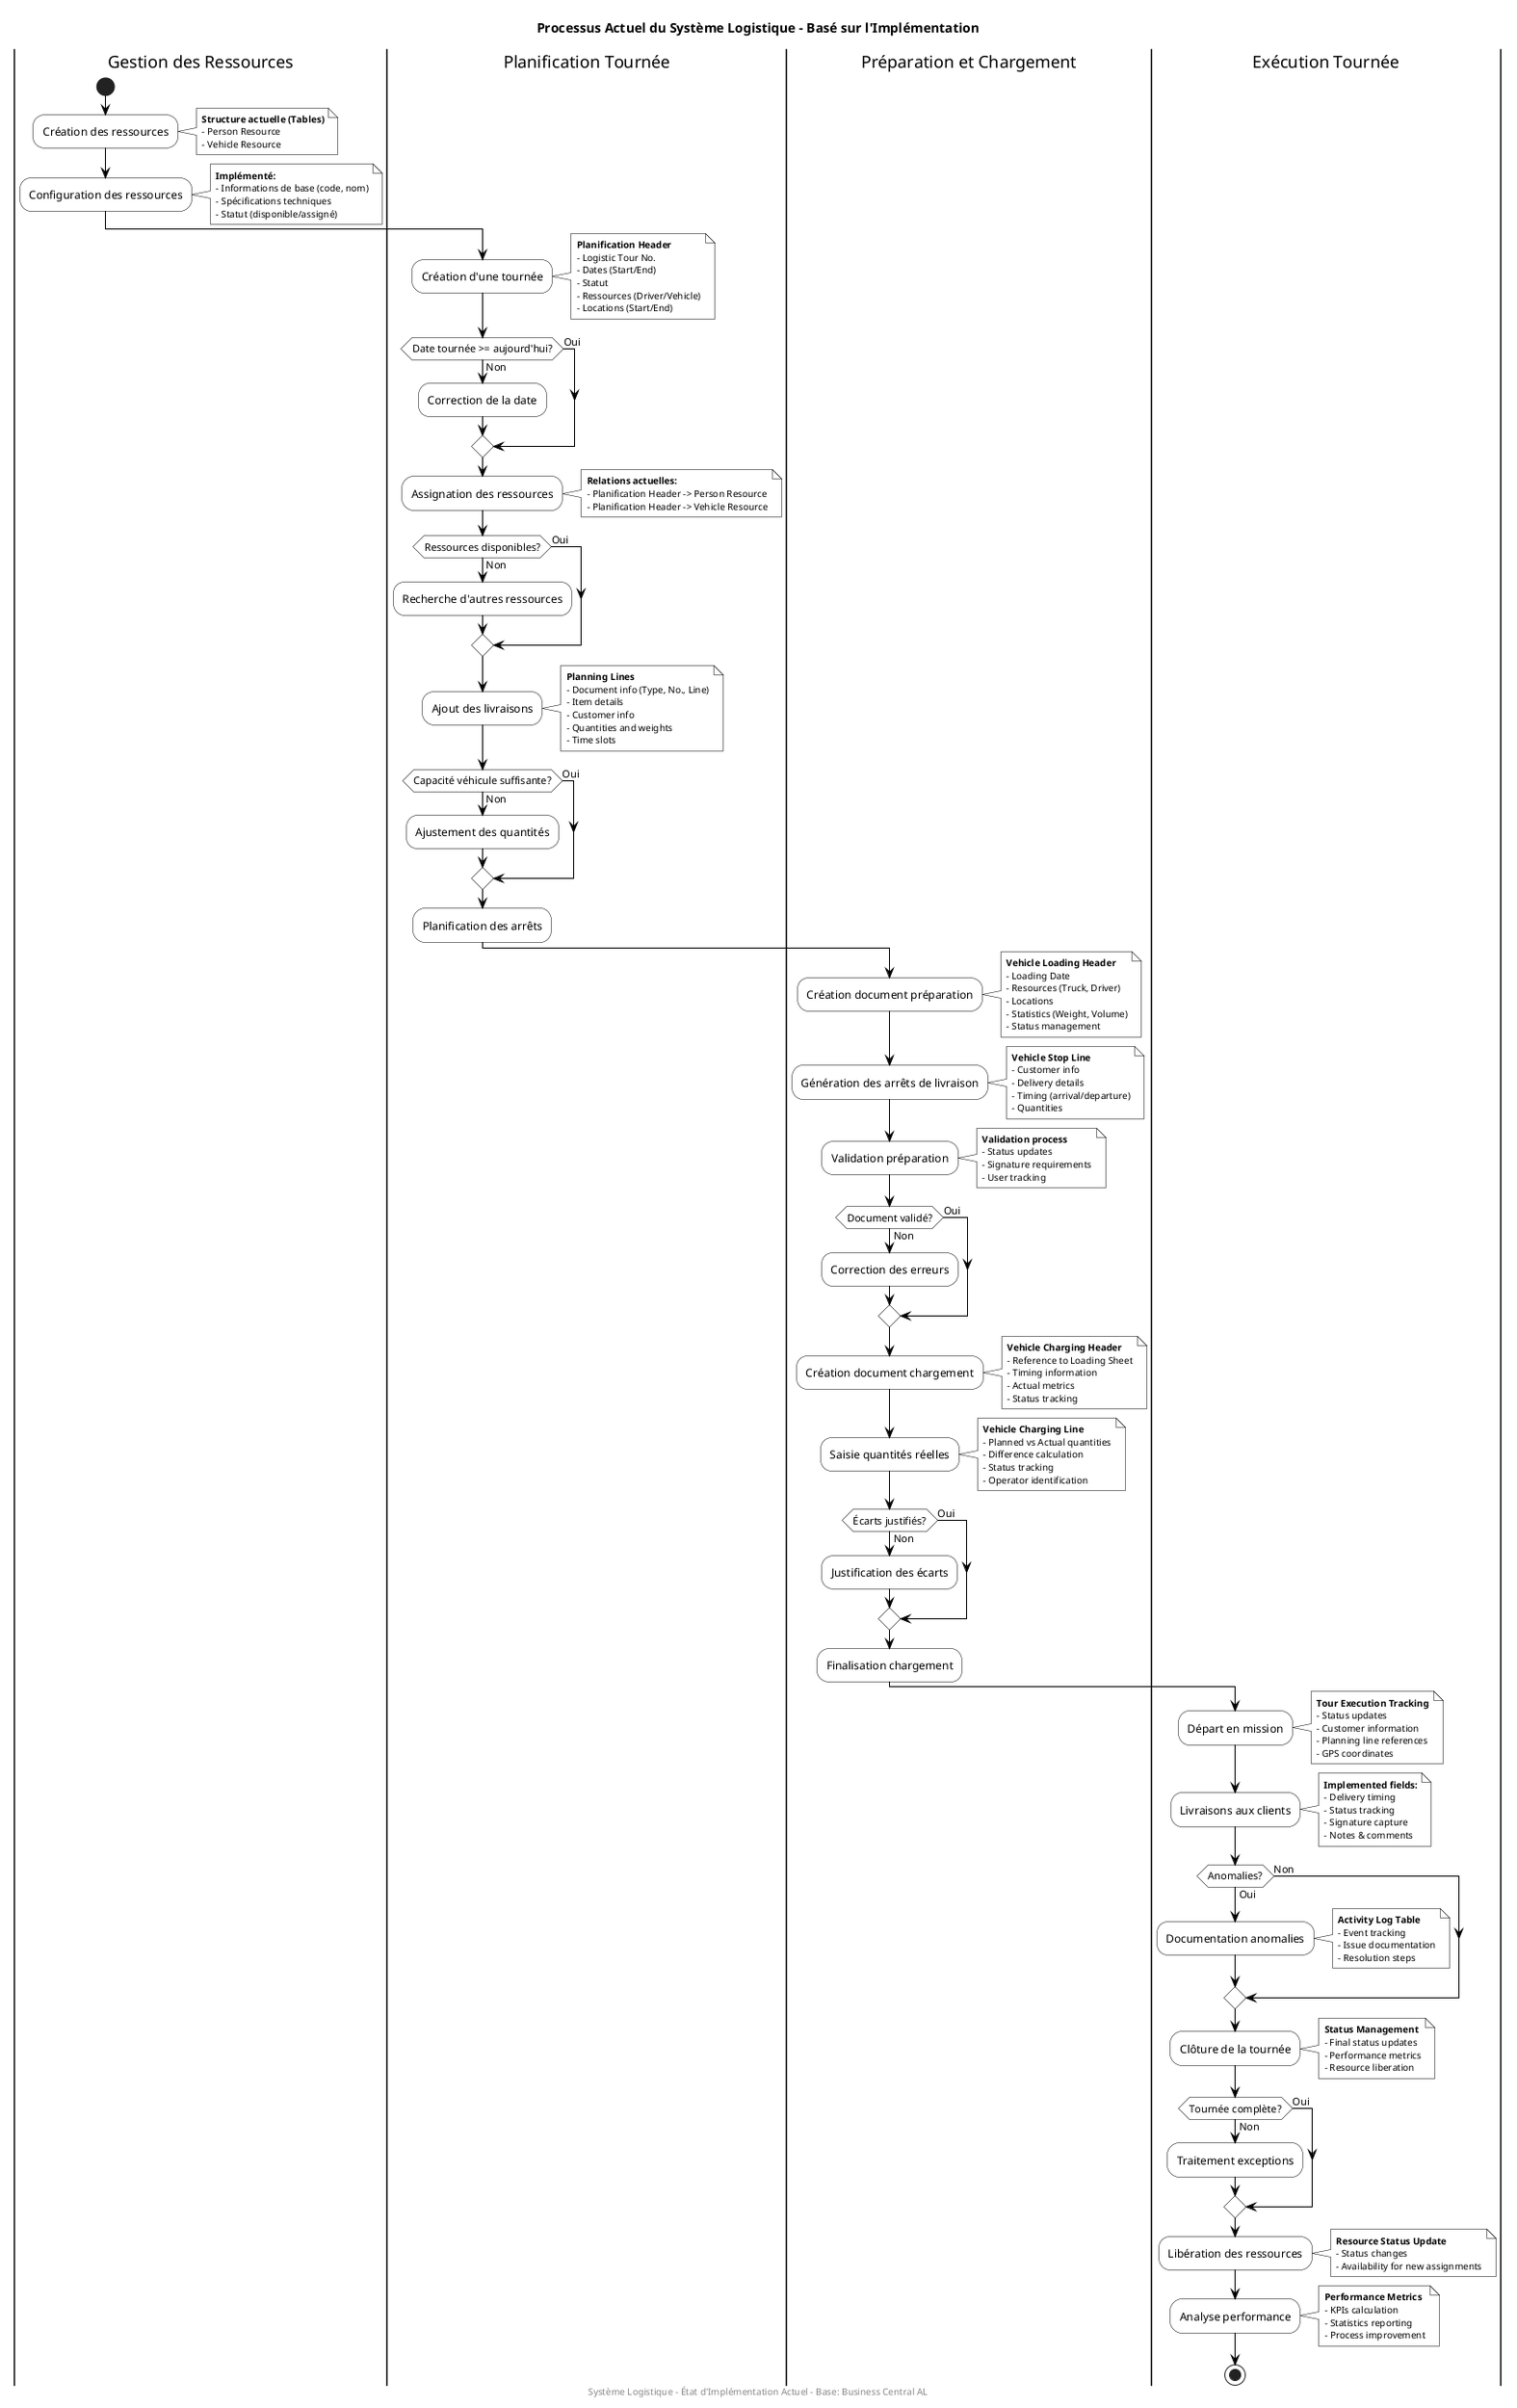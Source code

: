@startuml Actual_Project_Process_Diagram

skinparam {
  BackgroundColor white
  ArrowColor black
  ArrowFontColor black
  
  NoteBackgroundColor white
  NoteBorderColor black
  NoteFontColor black
  NoteFontSize 10
  
  ActivityBackgroundColor white
  ActivityBorderColor black
  ActivityFontColor black
  
  ActivityDiamondBackgroundColor white
  ActivityDiamondBorderColor black
  ActivityDiamondFontColor black
}

title Processus Actuel du Système Logistique - Basé sur l'Implémentation

|#white|Gestion des Ressources|
|#white|Planification Tournée|
|#white|Préparation et Chargement|
|#white|Exécution Tournée|

|Gestion des Ressources|
start
:Création des ressources;
note right
**Structure actuelle (Tables)**
- Person Resource
- Vehicle Resource
end note

:Configuration des ressources;
note right
**Implémenté:**
- Informations de base (code, nom)
- Spécifications techniques
- Statut (disponible/assigné)
end note

|Planification Tournée|
:Création d'une tournée;
note right
**Planification Header**
- Logistic Tour No.
- Dates (Start/End)
- Statut
- Ressources (Driver/Vehicle)
- Locations (Start/End)
end note

if (Date tournée >= aujourd'hui?) then (Oui)
else (Non)
  :Correction de la date;
  -[#black]->
endif

:Assignation des ressources;
note right
**Relations actuelles:**
- Planification Header -> Person Resource
- Planification Header -> Vehicle Resource
end note

if (Ressources disponibles?) then (Oui)
else (Non)
  :Recherche d'autres ressources;
  -[#black]->
endif

:Ajout des livraisons;
note right
**Planning Lines**
- Document info (Type, No., Line)
- Item details
- Customer info
- Quantities and weights
- Time slots
end note

if (Capacité véhicule suffisante?) then (Oui)
else (Non)
  :Ajustement des quantités;
  -[#black]->
endif

:Planification des arrêts;

|Préparation et Chargement|
:Création document préparation;
note right
**Vehicle Loading Header**
- Loading Date
- Resources (Truck, Driver)
- Locations
- Statistics (Weight, Volume)
- Status management
end note

:Génération des arrêts de livraison;
note right
**Vehicle Stop Line**
- Customer info
- Delivery details
- Timing (arrival/departure)
- Quantities
end note

:Validation préparation;
note right
**Validation process**
- Status updates
- Signature requirements
- User tracking
end note

if (Document validé?) then (Oui)
else (Non)
  :Correction des erreurs;
  -[#black]->
endif

:Création document chargement;
note right
**Vehicle Charging Header**
- Reference to Loading Sheet
- Timing information
- Actual metrics
- Status tracking
end note

:Saisie quantités réelles;
note right
**Vehicle Charging Line**
- Planned vs Actual quantities
- Difference calculation
- Status tracking
- Operator identification
end note

if (Écarts justifiés?) then (Oui)
else (Non)
  :Justification des écarts;
  -[#black]->
endif

:Finalisation chargement;

|Exécution Tournée|
:Départ en mission;
note right
**Tour Execution Tracking**
- Status updates
- Customer information
- Planning line references
- GPS coordinates
end note

:Livraisons aux clients;
note right
**Implemented fields:**
- Delivery timing
- Status tracking
- Signature capture
- Notes & comments
end note

if (Anomalies?) then (Non)
else (Oui)
  :Documentation anomalies;
  note right
  **Activity Log Table**
  - Event tracking
  - Issue documentation
  - Resolution steps
  end note
endif

:Clôture de la tournée;
note right
**Status Management**
- Final status updates
- Performance metrics
- Resource liberation
end note

if (Tournée complète?) then (Oui)
else (Non)
  :Traitement exceptions;
  -[#black]->
endif

:Libération des ressources;
note right
**Resource Status Update**
- Status changes
- Availability for new assignments
end note

:Analyse performance;
note right
**Performance Metrics**
- KPIs calculation
- Statistics reporting
- Process improvement
end note

stop

footer Système Logistique - État d'Implémentation Actuel - Base: Business Central AL

@enduml 